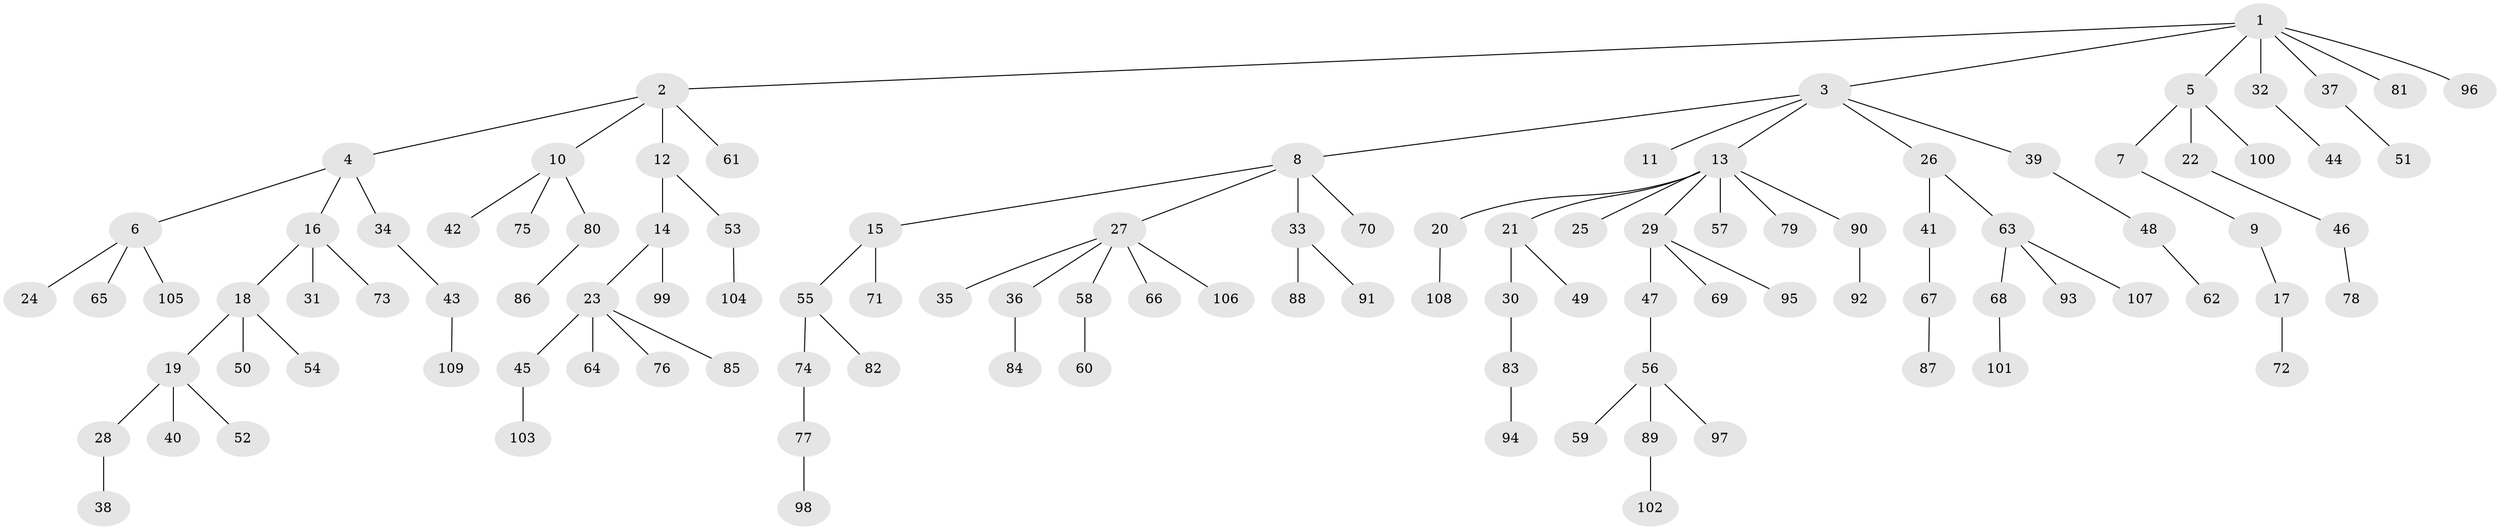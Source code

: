 // Generated by graph-tools (version 1.1) at 2025/11/02/27/25 16:11:25]
// undirected, 109 vertices, 108 edges
graph export_dot {
graph [start="1"]
  node [color=gray90,style=filled];
  1;
  2;
  3;
  4;
  5;
  6;
  7;
  8;
  9;
  10;
  11;
  12;
  13;
  14;
  15;
  16;
  17;
  18;
  19;
  20;
  21;
  22;
  23;
  24;
  25;
  26;
  27;
  28;
  29;
  30;
  31;
  32;
  33;
  34;
  35;
  36;
  37;
  38;
  39;
  40;
  41;
  42;
  43;
  44;
  45;
  46;
  47;
  48;
  49;
  50;
  51;
  52;
  53;
  54;
  55;
  56;
  57;
  58;
  59;
  60;
  61;
  62;
  63;
  64;
  65;
  66;
  67;
  68;
  69;
  70;
  71;
  72;
  73;
  74;
  75;
  76;
  77;
  78;
  79;
  80;
  81;
  82;
  83;
  84;
  85;
  86;
  87;
  88;
  89;
  90;
  91;
  92;
  93;
  94;
  95;
  96;
  97;
  98;
  99;
  100;
  101;
  102;
  103;
  104;
  105;
  106;
  107;
  108;
  109;
  1 -- 2;
  1 -- 3;
  1 -- 5;
  1 -- 32;
  1 -- 37;
  1 -- 81;
  1 -- 96;
  2 -- 4;
  2 -- 10;
  2 -- 12;
  2 -- 61;
  3 -- 8;
  3 -- 11;
  3 -- 13;
  3 -- 26;
  3 -- 39;
  4 -- 6;
  4 -- 16;
  4 -- 34;
  5 -- 7;
  5 -- 22;
  5 -- 100;
  6 -- 24;
  6 -- 65;
  6 -- 105;
  7 -- 9;
  8 -- 15;
  8 -- 27;
  8 -- 33;
  8 -- 70;
  9 -- 17;
  10 -- 42;
  10 -- 75;
  10 -- 80;
  12 -- 14;
  12 -- 53;
  13 -- 20;
  13 -- 21;
  13 -- 25;
  13 -- 29;
  13 -- 57;
  13 -- 79;
  13 -- 90;
  14 -- 23;
  14 -- 99;
  15 -- 55;
  15 -- 71;
  16 -- 18;
  16 -- 31;
  16 -- 73;
  17 -- 72;
  18 -- 19;
  18 -- 50;
  18 -- 54;
  19 -- 28;
  19 -- 40;
  19 -- 52;
  20 -- 108;
  21 -- 30;
  21 -- 49;
  22 -- 46;
  23 -- 45;
  23 -- 64;
  23 -- 76;
  23 -- 85;
  26 -- 41;
  26 -- 63;
  27 -- 35;
  27 -- 36;
  27 -- 58;
  27 -- 66;
  27 -- 106;
  28 -- 38;
  29 -- 47;
  29 -- 69;
  29 -- 95;
  30 -- 83;
  32 -- 44;
  33 -- 88;
  33 -- 91;
  34 -- 43;
  36 -- 84;
  37 -- 51;
  39 -- 48;
  41 -- 67;
  43 -- 109;
  45 -- 103;
  46 -- 78;
  47 -- 56;
  48 -- 62;
  53 -- 104;
  55 -- 74;
  55 -- 82;
  56 -- 59;
  56 -- 89;
  56 -- 97;
  58 -- 60;
  63 -- 68;
  63 -- 93;
  63 -- 107;
  67 -- 87;
  68 -- 101;
  74 -- 77;
  77 -- 98;
  80 -- 86;
  83 -- 94;
  89 -- 102;
  90 -- 92;
}
